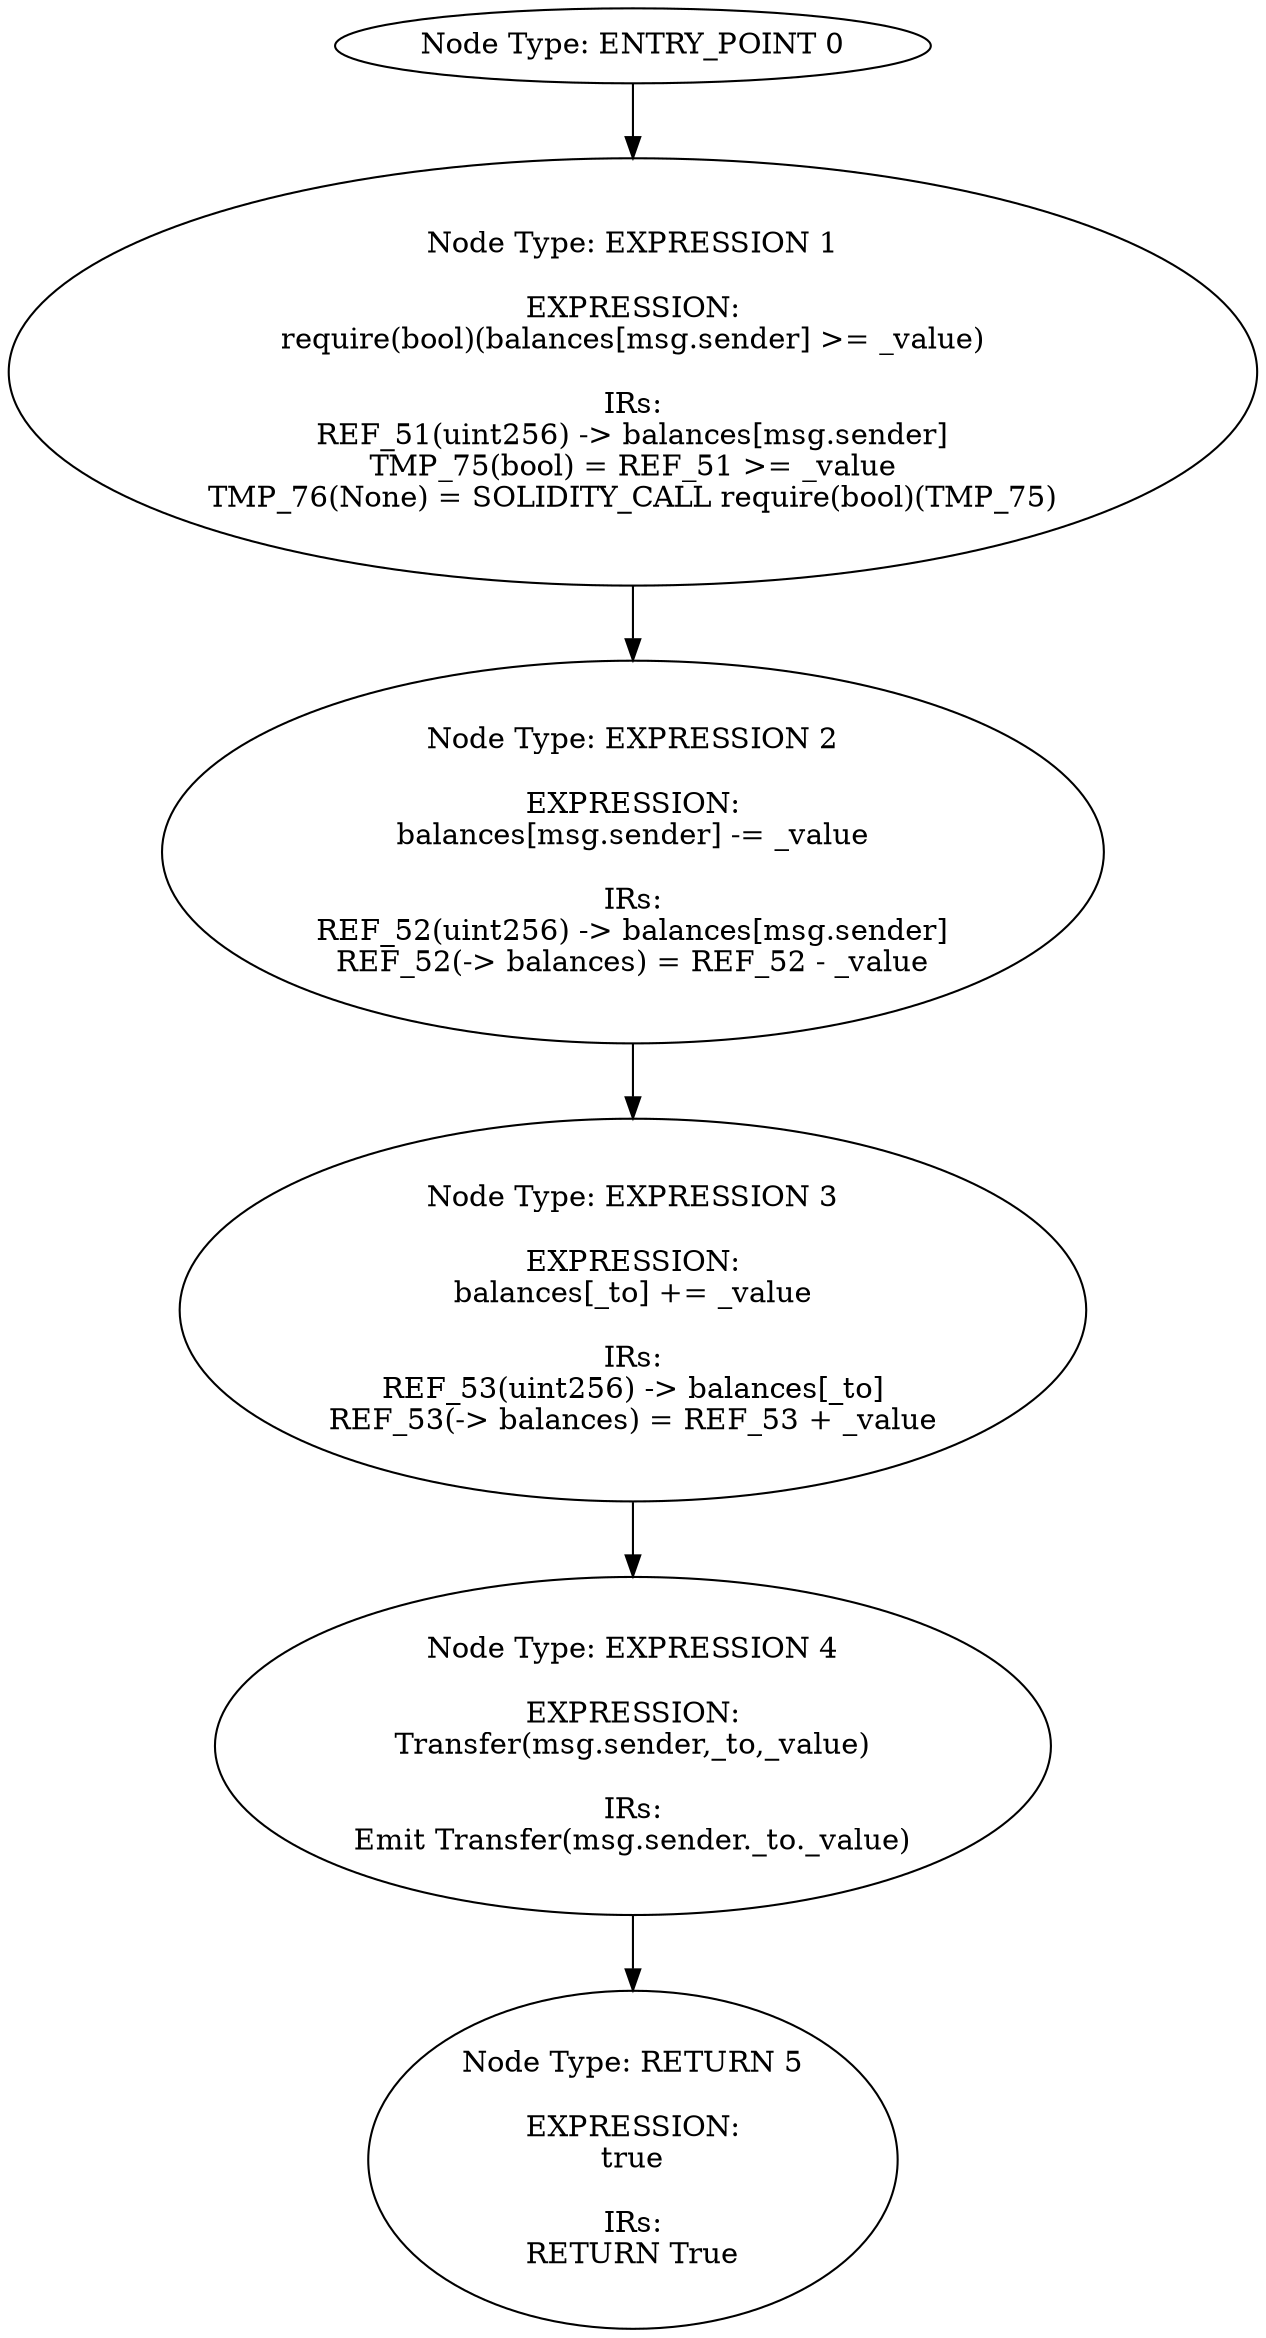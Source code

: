 digraph{
0[label="Node Type: ENTRY_POINT 0
"];
0->1;
1[label="Node Type: EXPRESSION 1

EXPRESSION:
require(bool)(balances[msg.sender] >= _value)

IRs:
REF_51(uint256) -> balances[msg.sender]
TMP_75(bool) = REF_51 >= _value
TMP_76(None) = SOLIDITY_CALL require(bool)(TMP_75)"];
1->2;
2[label="Node Type: EXPRESSION 2

EXPRESSION:
balances[msg.sender] -= _value

IRs:
REF_52(uint256) -> balances[msg.sender]
REF_52(-> balances) = REF_52 - _value"];
2->3;
3[label="Node Type: EXPRESSION 3

EXPRESSION:
balances[_to] += _value

IRs:
REF_53(uint256) -> balances[_to]
REF_53(-> balances) = REF_53 + _value"];
3->4;
4[label="Node Type: EXPRESSION 4

EXPRESSION:
Transfer(msg.sender,_to,_value)

IRs:
Emit Transfer(msg.sender._to._value)"];
4->5;
5[label="Node Type: RETURN 5

EXPRESSION:
true

IRs:
RETURN True"];
}
